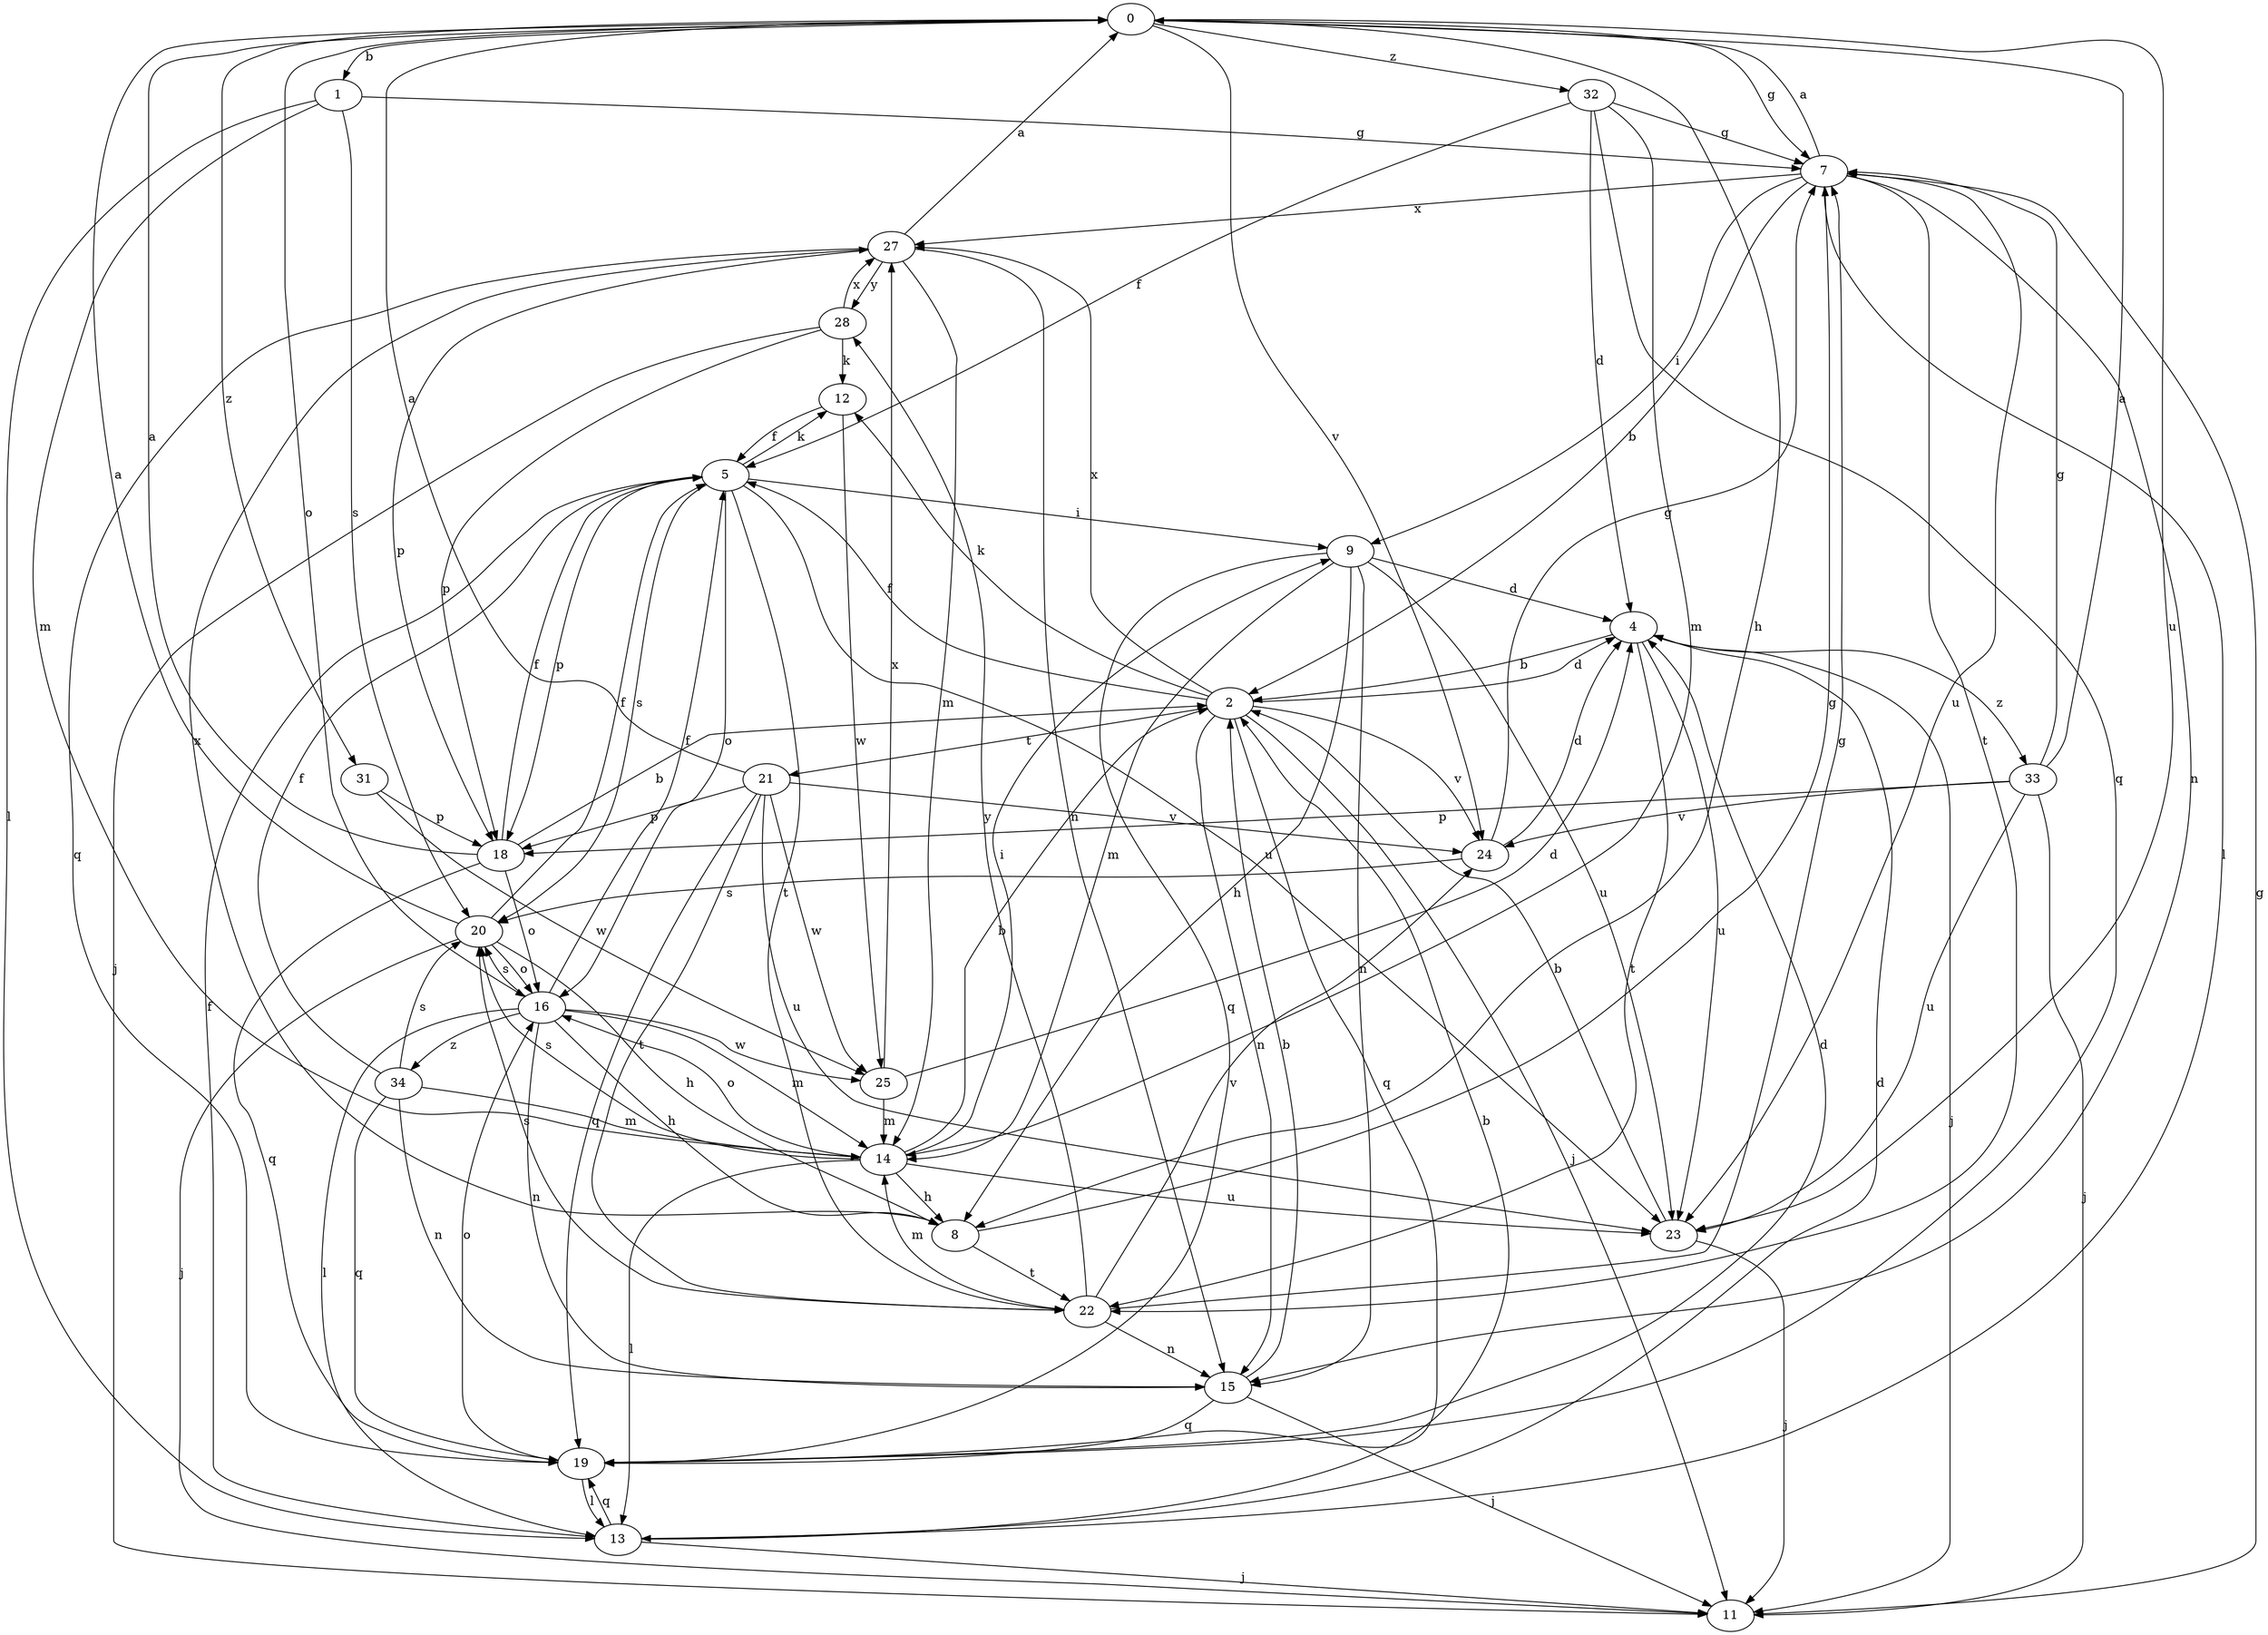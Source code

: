 strict digraph  {
0;
1;
2;
4;
5;
7;
8;
9;
11;
12;
13;
14;
15;
16;
18;
19;
20;
21;
22;
23;
24;
25;
27;
28;
31;
32;
33;
34;
0 -> 1  [label=b];
0 -> 7  [label=g];
0 -> 8  [label=h];
0 -> 16  [label=o];
0 -> 23  [label=u];
0 -> 24  [label=v];
0 -> 31  [label=z];
0 -> 32  [label=z];
1 -> 7  [label=g];
1 -> 13  [label=l];
1 -> 14  [label=m];
1 -> 20  [label=s];
2 -> 4  [label=d];
2 -> 5  [label=f];
2 -> 11  [label=j];
2 -> 12  [label=k];
2 -> 15  [label=n];
2 -> 19  [label=q];
2 -> 21  [label=t];
2 -> 24  [label=v];
2 -> 27  [label=x];
4 -> 2  [label=b];
4 -> 11  [label=j];
4 -> 22  [label=t];
4 -> 23  [label=u];
4 -> 33  [label=z];
5 -> 9  [label=i];
5 -> 12  [label=k];
5 -> 16  [label=o];
5 -> 18  [label=p];
5 -> 20  [label=s];
5 -> 22  [label=t];
5 -> 23  [label=u];
7 -> 0  [label=a];
7 -> 2  [label=b];
7 -> 9  [label=i];
7 -> 13  [label=l];
7 -> 15  [label=n];
7 -> 22  [label=t];
7 -> 23  [label=u];
7 -> 27  [label=x];
8 -> 7  [label=g];
8 -> 22  [label=t];
8 -> 27  [label=x];
9 -> 4  [label=d];
9 -> 8  [label=h];
9 -> 14  [label=m];
9 -> 15  [label=n];
9 -> 19  [label=q];
9 -> 23  [label=u];
11 -> 7  [label=g];
12 -> 5  [label=f];
12 -> 25  [label=w];
13 -> 2  [label=b];
13 -> 4  [label=d];
13 -> 5  [label=f];
13 -> 11  [label=j];
13 -> 19  [label=q];
14 -> 2  [label=b];
14 -> 8  [label=h];
14 -> 9  [label=i];
14 -> 13  [label=l];
14 -> 16  [label=o];
14 -> 20  [label=s];
14 -> 23  [label=u];
15 -> 2  [label=b];
15 -> 11  [label=j];
15 -> 19  [label=q];
16 -> 5  [label=f];
16 -> 8  [label=h];
16 -> 13  [label=l];
16 -> 14  [label=m];
16 -> 15  [label=n];
16 -> 20  [label=s];
16 -> 25  [label=w];
16 -> 34  [label=z];
18 -> 0  [label=a];
18 -> 2  [label=b];
18 -> 5  [label=f];
18 -> 16  [label=o];
18 -> 19  [label=q];
19 -> 4  [label=d];
19 -> 13  [label=l];
19 -> 16  [label=o];
20 -> 0  [label=a];
20 -> 5  [label=f];
20 -> 8  [label=h];
20 -> 11  [label=j];
20 -> 16  [label=o];
21 -> 0  [label=a];
21 -> 18  [label=p];
21 -> 19  [label=q];
21 -> 22  [label=t];
21 -> 23  [label=u];
21 -> 24  [label=v];
21 -> 25  [label=w];
22 -> 7  [label=g];
22 -> 14  [label=m];
22 -> 15  [label=n];
22 -> 20  [label=s];
22 -> 24  [label=v];
22 -> 28  [label=y];
23 -> 2  [label=b];
23 -> 11  [label=j];
24 -> 4  [label=d];
24 -> 7  [label=g];
24 -> 20  [label=s];
25 -> 4  [label=d];
25 -> 14  [label=m];
25 -> 27  [label=x];
27 -> 0  [label=a];
27 -> 14  [label=m];
27 -> 15  [label=n];
27 -> 18  [label=p];
27 -> 19  [label=q];
27 -> 28  [label=y];
28 -> 11  [label=j];
28 -> 12  [label=k];
28 -> 18  [label=p];
28 -> 27  [label=x];
31 -> 18  [label=p];
31 -> 25  [label=w];
32 -> 4  [label=d];
32 -> 5  [label=f];
32 -> 7  [label=g];
32 -> 14  [label=m];
32 -> 19  [label=q];
33 -> 0  [label=a];
33 -> 7  [label=g];
33 -> 11  [label=j];
33 -> 18  [label=p];
33 -> 23  [label=u];
33 -> 24  [label=v];
34 -> 5  [label=f];
34 -> 14  [label=m];
34 -> 15  [label=n];
34 -> 19  [label=q];
34 -> 20  [label=s];
}
